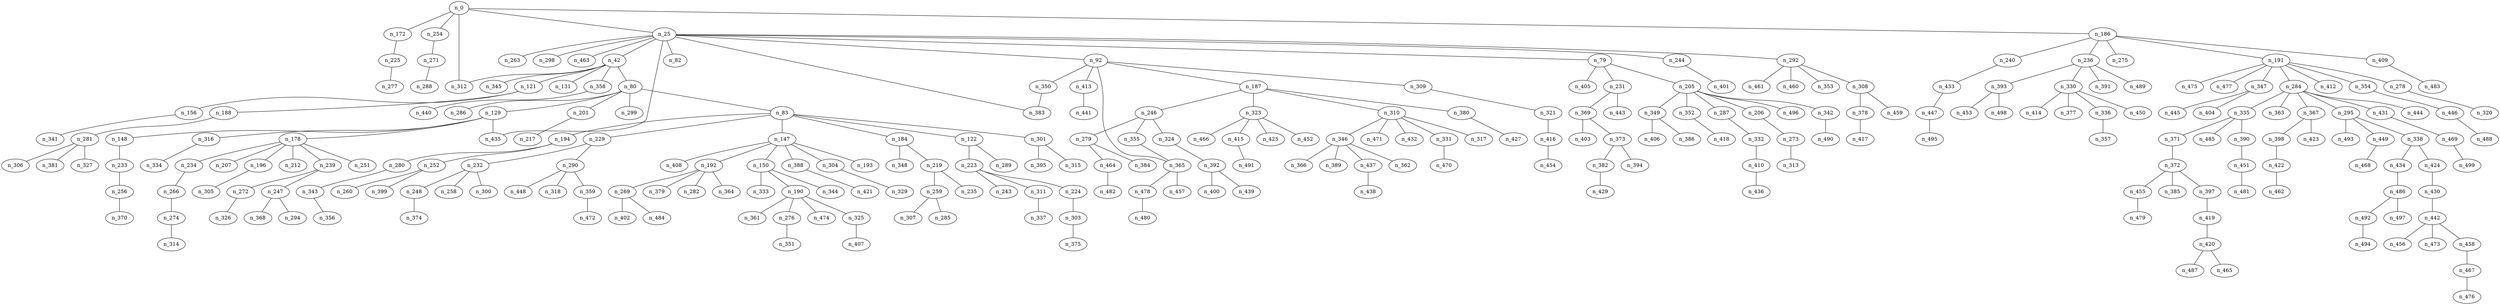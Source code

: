 graph grafoErdosRenyi_500_2000_DFS_I  {
n_0;
n_172;
n_254;
n_312;
n_25;
n_186;
n_236;
n_275;
n_191;
n_409;
n_240;
n_433;
n_447;
n_495;
n_483;
n_278;
n_475;
n_477;
n_347;
n_284;
n_412;
n_354;
n_446;
n_488;
n_444;
n_335;
n_363;
n_367;
n_295;
n_431;
n_469;
n_499;
n_338;
n_493;
n_449;
n_468;
n_424;
n_434;
n_486;
n_497;
n_492;
n_494;
n_430;
n_442;
n_456;
n_473;
n_458;
n_467;
n_476;
n_423;
n_398;
n_422;
n_462;
n_390;
n_371;
n_485;
n_372;
n_455;
n_385;
n_397;
n_419;
n_420;
n_465;
n_487;
n_479;
n_451;
n_481;
n_404;
n_445;
n_320;
n_393;
n_330;
n_391;
n_489;
n_414;
n_377;
n_336;
n_450;
n_357;
n_453;
n_498;
n_435;
n_82;
n_42;
n_383;
n_79;
n_244;
n_292;
n_263;
n_298;
n_92;
n_463;
n_413;
n_365;
n_309;
n_350;
n_187;
n_323;
n_246;
n_310;
n_380;
n_427;
n_471;
n_432;
n_331;
n_317;
n_346;
n_366;
n_389;
n_437;
n_362;
n_438;
n_470;
n_279;
n_324;
n_355;
n_457;
n_478;
n_480;
n_392;
n_439;
n_400;
n_464;
n_384;
n_482;
n_452;
n_466;
n_415;
n_425;
n_491;
n_321;
n_416;
n_454;
n_441;
n_461;
n_460;
n_353;
n_308;
n_378;
n_459;
n_417;
n_401;
n_405;
n_231;
n_205;
n_496;
n_342;
n_349;
n_352;
n_287;
n_206;
n_273;
n_313;
n_332;
n_410;
n_436;
n_418;
n_406;
n_386;
n_490;
n_369;
n_443;
n_373;
n_403;
n_394;
n_382;
n_429;
n_131;
n_121;
n_80;
n_345;
n_358;
n_440;
n_286;
n_129;
n_299;
n_201;
n_83;
n_184;
n_122;
n_301;
n_194;
n_229;
n_147;
n_150;
n_388;
n_304;
n_193;
n_408;
n_192;
n_364;
n_269;
n_379;
n_282;
n_484;
n_402;
n_329;
n_421;
n_333;
n_190;
n_344;
n_276;
n_474;
n_325;
n_361;
n_407;
n_351;
n_232;
n_290;
n_448;
n_318;
n_359;
n_472;
n_248;
n_258;
n_300;
n_374;
n_280;
n_252;
n_260;
n_399;
n_343;
n_356;
n_395;
n_315;
n_223;
n_289;
n_311;
n_224;
n_243;
n_303;
n_375;
n_337;
n_348;
n_219;
n_235;
n_259;
n_285;
n_307;
n_217;
n_178;
n_148;
n_316;
n_334;
n_233;
n_256;
n_370;
n_196;
n_212;
n_239;
n_251;
n_234;
n_207;
n_266;
n_274;
n_314;
n_247;
n_272;
n_326;
n_294;
n_368;
n_305;
n_156;
n_188;
n_281;
n_327;
n_306;
n_381;
n_341;
n_271;
n_288;
n_225;
n_277;
n_0 -- n_172;
n_0 -- n_254;
n_0 -- n_312;
n_0 -- n_25;
n_0 -- n_186;
n_186 -- n_236;
n_186 -- n_275;
n_186 -- n_191;
n_186 -- n_409;
n_186 -- n_240;
n_240 -- n_433;
n_433 -- n_447;
n_447 -- n_495;
n_409 -- n_483;
n_191 -- n_278;
n_191 -- n_475;
n_191 -- n_477;
n_191 -- n_347;
n_191 -- n_284;
n_191 -- n_412;
n_191 -- n_354;
n_354 -- n_446;
n_446 -- n_488;
n_284 -- n_444;
n_284 -- n_335;
n_284 -- n_363;
n_284 -- n_367;
n_284 -- n_295;
n_284 -- n_431;
n_431 -- n_469;
n_469 -- n_499;
n_295 -- n_338;
n_295 -- n_493;
n_295 -- n_449;
n_449 -- n_468;
n_338 -- n_424;
n_338 -- n_434;
n_434 -- n_486;
n_486 -- n_497;
n_486 -- n_492;
n_492 -- n_494;
n_424 -- n_430;
n_430 -- n_442;
n_442 -- n_456;
n_442 -- n_473;
n_442 -- n_458;
n_458 -- n_467;
n_467 -- n_476;
n_367 -- n_423;
n_367 -- n_398;
n_398 -- n_422;
n_422 -- n_462;
n_335 -- n_390;
n_335 -- n_371;
n_335 -- n_485;
n_371 -- n_372;
n_372 -- n_455;
n_372 -- n_385;
n_372 -- n_397;
n_397 -- n_419;
n_419 -- n_420;
n_420 -- n_465;
n_420 -- n_487;
n_455 -- n_479;
n_390 -- n_451;
n_451 -- n_481;
n_347 -- n_404;
n_347 -- n_445;
n_278 -- n_320;
n_236 -- n_393;
n_236 -- n_330;
n_236 -- n_391;
n_236 -- n_489;
n_330 -- n_414;
n_330 -- n_377;
n_330 -- n_336;
n_330 -- n_450;
n_336 -- n_357;
n_393 -- n_453;
n_393 -- n_498;
n_25 -- n_435;
n_25 -- n_82;
n_25 -- n_42;
n_25 -- n_383;
n_25 -- n_79;
n_25 -- n_244;
n_25 -- n_292;
n_25 -- n_263;
n_25 -- n_298;
n_25 -- n_92;
n_25 -- n_463;
n_92 -- n_413;
n_92 -- n_365;
n_92 -- n_309;
n_92 -- n_350;
n_92 -- n_187;
n_187 -- n_323;
n_187 -- n_246;
n_187 -- n_310;
n_187 -- n_380;
n_380 -- n_427;
n_310 -- n_471;
n_310 -- n_432;
n_310 -- n_331;
n_310 -- n_317;
n_310 -- n_346;
n_346 -- n_366;
n_346 -- n_389;
n_346 -- n_437;
n_346 -- n_362;
n_437 -- n_438;
n_331 -- n_470;
n_246 -- n_279;
n_246 -- n_324;
n_246 -- n_355;
n_355 -- n_365;
n_365 -- n_457;
n_365 -- n_478;
n_478 -- n_480;
n_324 -- n_392;
n_392 -- n_439;
n_392 -- n_400;
n_279 -- n_464;
n_279 -- n_384;
n_464 -- n_482;
n_323 -- n_452;
n_323 -- n_466;
n_323 -- n_415;
n_323 -- n_425;
n_415 -- n_491;
n_350 -- n_383;
n_309 -- n_321;
n_321 -- n_416;
n_416 -- n_454;
n_413 -- n_441;
n_292 -- n_461;
n_292 -- n_460;
n_292 -- n_353;
n_292 -- n_308;
n_308 -- n_378;
n_308 -- n_459;
n_378 -- n_417;
n_244 -- n_401;
n_79 -- n_405;
n_79 -- n_231;
n_79 -- n_205;
n_205 -- n_496;
n_205 -- n_342;
n_205 -- n_349;
n_205 -- n_352;
n_205 -- n_287;
n_205 -- n_206;
n_206 -- n_273;
n_273 -- n_313;
n_287 -- n_332;
n_332 -- n_410;
n_410 -- n_436;
n_352 -- n_418;
n_349 -- n_406;
n_349 -- n_386;
n_342 -- n_490;
n_231 -- n_369;
n_231 -- n_443;
n_369 -- n_373;
n_369 -- n_403;
n_373 -- n_394;
n_373 -- n_382;
n_382 -- n_429;
n_42 -- n_131;
n_42 -- n_121;
n_42 -- n_80;
n_42 -- n_345;
n_42 -- n_312;
n_42 -- n_358;
n_358 -- n_440;
n_80 -- n_286;
n_80 -- n_129;
n_80 -- n_299;
n_80 -- n_201;
n_80 -- n_83;
n_83 -- n_184;
n_83 -- n_122;
n_83 -- n_301;
n_83 -- n_194;
n_83 -- n_229;
n_83 -- n_147;
n_147 -- n_150;
n_147 -- n_388;
n_147 -- n_304;
n_147 -- n_193;
n_147 -- n_408;
n_147 -- n_192;
n_192 -- n_364;
n_192 -- n_269;
n_192 -- n_379;
n_192 -- n_282;
n_269 -- n_484;
n_269 -- n_402;
n_304 -- n_329;
n_388 -- n_421;
n_150 -- n_333;
n_150 -- n_190;
n_150 -- n_344;
n_190 -- n_276;
n_190 -- n_474;
n_190 -- n_325;
n_190 -- n_361;
n_325 -- n_407;
n_276 -- n_351;
n_229 -- n_232;
n_229 -- n_290;
n_290 -- n_448;
n_290 -- n_318;
n_290 -- n_359;
n_359 -- n_472;
n_232 -- n_248;
n_232 -- n_258;
n_232 -- n_300;
n_248 -- n_374;
n_194 -- n_280;
n_194 -- n_252;
n_252 -- n_260;
n_252 -- n_399;
n_280 -- n_343;
n_343 -- n_356;
n_301 -- n_395;
n_301 -- n_315;
n_122 -- n_223;
n_122 -- n_289;
n_223 -- n_311;
n_223 -- n_224;
n_223 -- n_243;
n_224 -- n_303;
n_303 -- n_375;
n_311 -- n_337;
n_184 -- n_348;
n_184 -- n_219;
n_219 -- n_235;
n_219 -- n_259;
n_259 -- n_285;
n_259 -- n_307;
n_201 -- n_217;
n_129 -- n_435;
n_129 -- n_178;
n_129 -- n_148;
n_129 -- n_316;
n_316 -- n_334;
n_148 -- n_233;
n_233 -- n_256;
n_256 -- n_370;
n_178 -- n_196;
n_178 -- n_212;
n_178 -- n_239;
n_178 -- n_251;
n_178 -- n_234;
n_178 -- n_207;
n_234 -- n_266;
n_266 -- n_274;
n_274 -- n_314;
n_239 -- n_247;
n_239 -- n_272;
n_272 -- n_326;
n_247 -- n_294;
n_247 -- n_368;
n_196 -- n_305;
n_121 -- n_156;
n_121 -- n_188;
n_188 -- n_281;
n_281 -- n_327;
n_281 -- n_306;
n_281 -- n_381;
n_156 -- n_341;
n_254 -- n_271;
n_271 -- n_288;
n_172 -- n_225;
n_225 -- n_277;
}